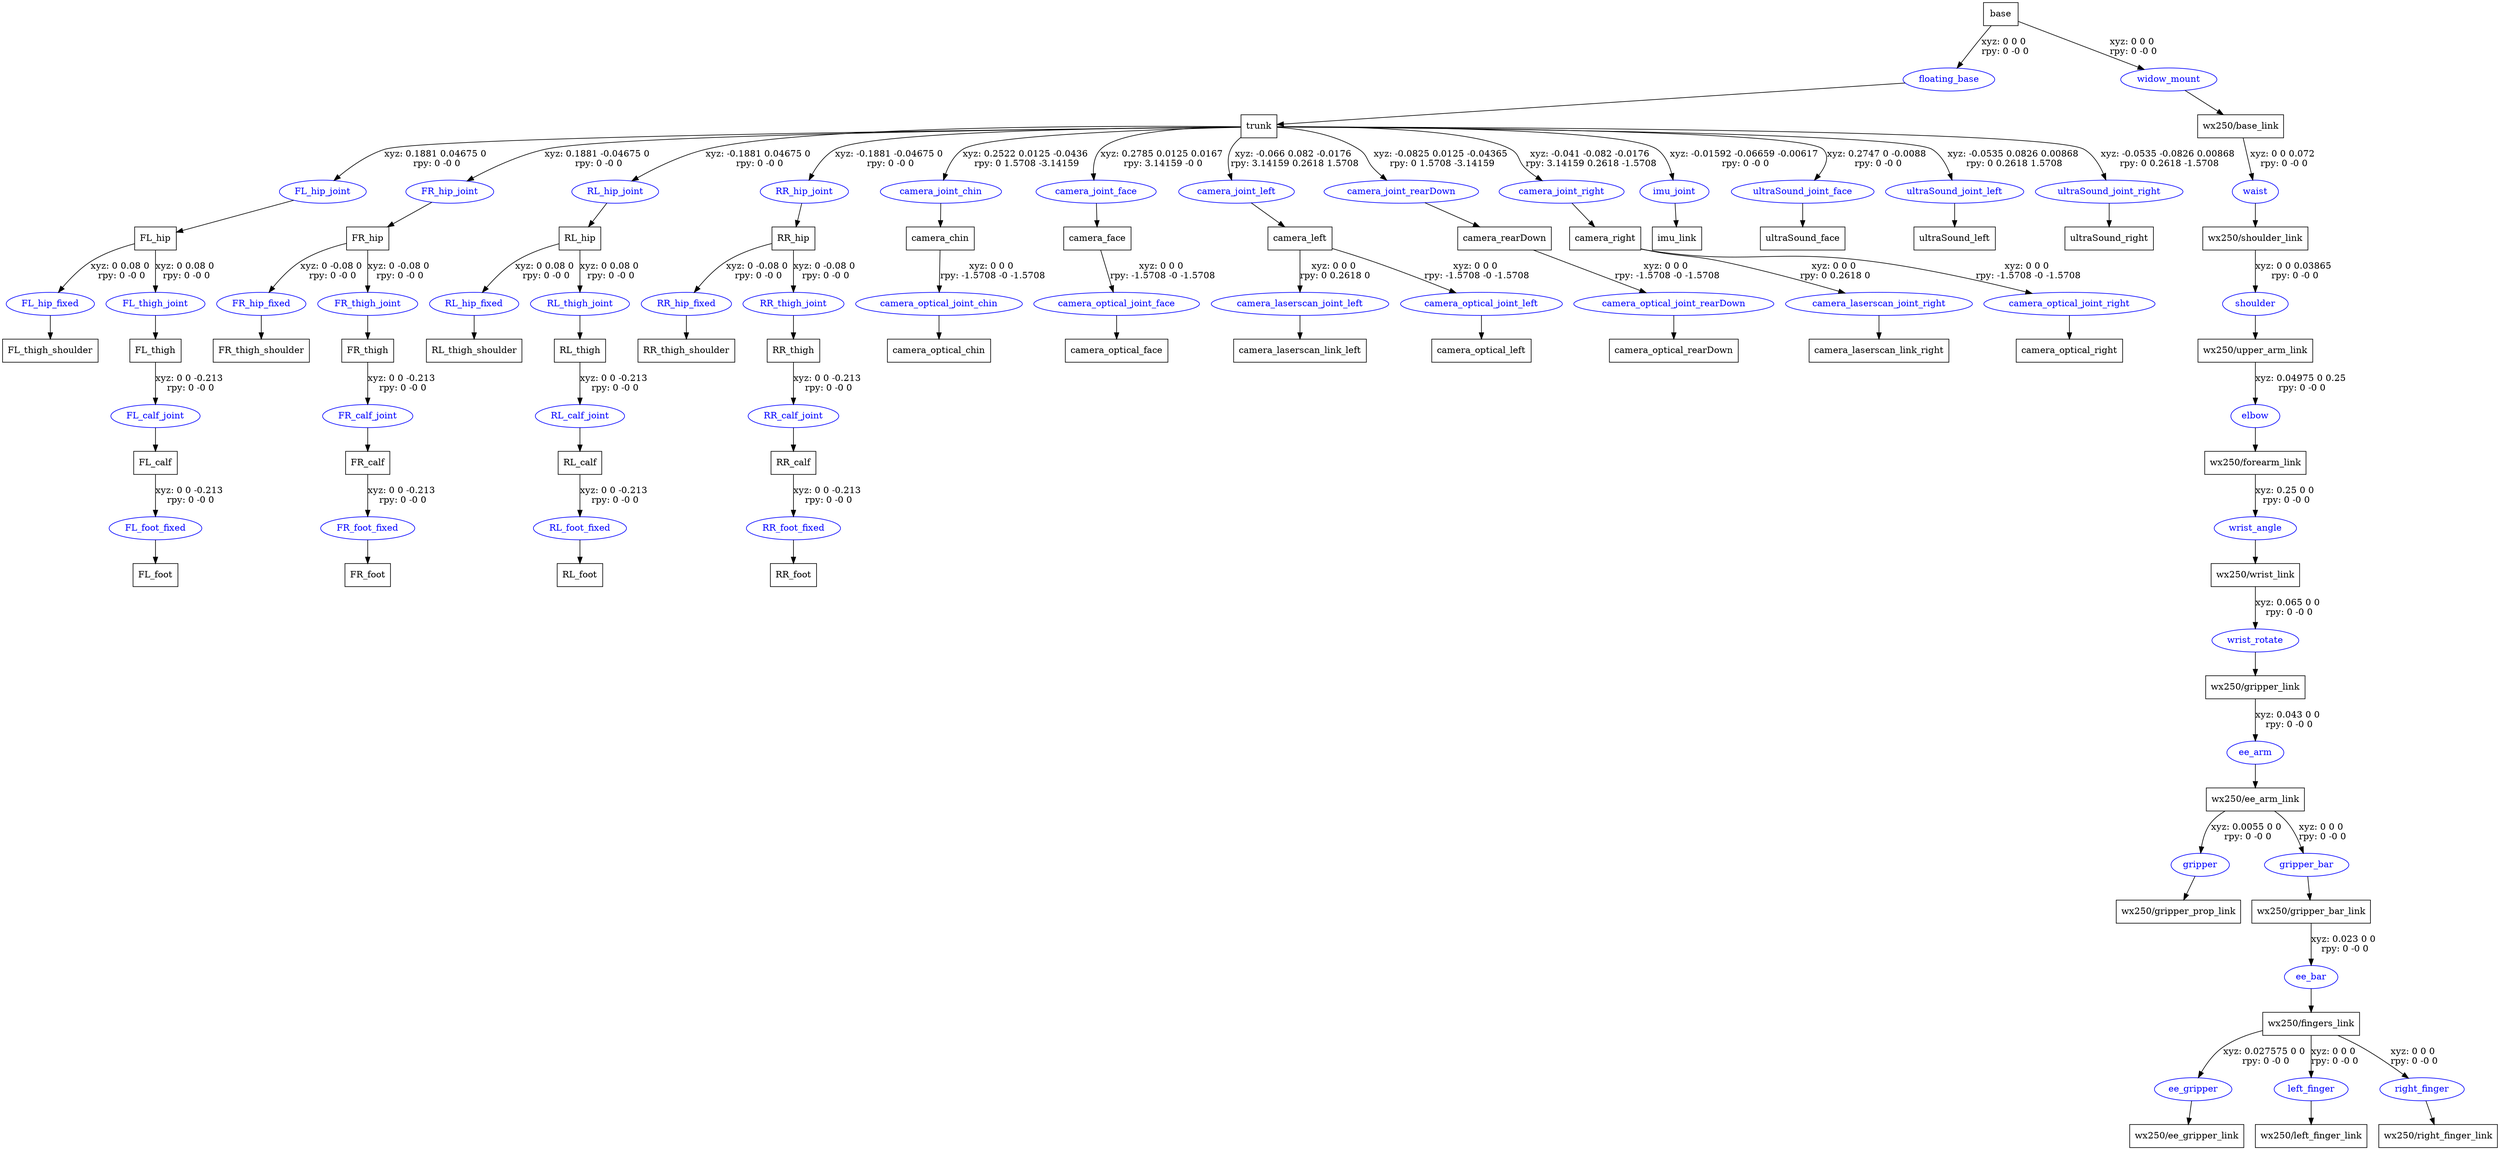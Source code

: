 digraph G {
node [shape=box];
"base" [label="base"];
"trunk" [label="trunk"];
"FL_hip" [label="FL_hip"];
"FL_thigh_shoulder" [label="FL_thigh_shoulder"];
"FL_thigh" [label="FL_thigh"];
"FL_calf" [label="FL_calf"];
"FL_foot" [label="FL_foot"];
"FR_hip" [label="FR_hip"];
"FR_thigh_shoulder" [label="FR_thigh_shoulder"];
"FR_thigh" [label="FR_thigh"];
"FR_calf" [label="FR_calf"];
"FR_foot" [label="FR_foot"];
"RL_hip" [label="RL_hip"];
"RL_thigh_shoulder" [label="RL_thigh_shoulder"];
"RL_thigh" [label="RL_thigh"];
"RL_calf" [label="RL_calf"];
"RL_foot" [label="RL_foot"];
"RR_hip" [label="RR_hip"];
"RR_thigh_shoulder" [label="RR_thigh_shoulder"];
"RR_thigh" [label="RR_thigh"];
"RR_calf" [label="RR_calf"];
"RR_foot" [label="RR_foot"];
"camera_chin" [label="camera_chin"];
"camera_optical_chin" [label="camera_optical_chin"];
"camera_face" [label="camera_face"];
"camera_optical_face" [label="camera_optical_face"];
"camera_left" [label="camera_left"];
"camera_laserscan_link_left" [label="camera_laserscan_link_left"];
"camera_optical_left" [label="camera_optical_left"];
"camera_rearDown" [label="camera_rearDown"];
"camera_optical_rearDown" [label="camera_optical_rearDown"];
"camera_right" [label="camera_right"];
"camera_laserscan_link_right" [label="camera_laserscan_link_right"];
"camera_optical_right" [label="camera_optical_right"];
"imu_link" [label="imu_link"];
"ultraSound_face" [label="ultraSound_face"];
"ultraSound_left" [label="ultraSound_left"];
"ultraSound_right" [label="ultraSound_right"];
"wx250/base_link" [label="wx250/base_link"];
"wx250/shoulder_link" [label="wx250/shoulder_link"];
"wx250/upper_arm_link" [label="wx250/upper_arm_link"];
"wx250/forearm_link" [label="wx250/forearm_link"];
"wx250/wrist_link" [label="wx250/wrist_link"];
"wx250/gripper_link" [label="wx250/gripper_link"];
"wx250/ee_arm_link" [label="wx250/ee_arm_link"];
"wx250/gripper_prop_link" [label="wx250/gripper_prop_link"];
"wx250/gripper_bar_link" [label="wx250/gripper_bar_link"];
"wx250/fingers_link" [label="wx250/fingers_link"];
"wx250/ee_gripper_link" [label="wx250/ee_gripper_link"];
"wx250/left_finger_link" [label="wx250/left_finger_link"];
"wx250/right_finger_link" [label="wx250/right_finger_link"];
node [shape=ellipse, color=blue, fontcolor=blue];
"base" -> "floating_base" [label="xyz: 0 0 0 \nrpy: 0 -0 0"]
"floating_base" -> "trunk"
"trunk" -> "FL_hip_joint" [label="xyz: 0.1881 0.04675 0 \nrpy: 0 -0 0"]
"FL_hip_joint" -> "FL_hip"
"FL_hip" -> "FL_hip_fixed" [label="xyz: 0 0.08 0 \nrpy: 0 -0 0"]
"FL_hip_fixed" -> "FL_thigh_shoulder"
"FL_hip" -> "FL_thigh_joint" [label="xyz: 0 0.08 0 \nrpy: 0 -0 0"]
"FL_thigh_joint" -> "FL_thigh"
"FL_thigh" -> "FL_calf_joint" [label="xyz: 0 0 -0.213 \nrpy: 0 -0 0"]
"FL_calf_joint" -> "FL_calf"
"FL_calf" -> "FL_foot_fixed" [label="xyz: 0 0 -0.213 \nrpy: 0 -0 0"]
"FL_foot_fixed" -> "FL_foot"
"trunk" -> "FR_hip_joint" [label="xyz: 0.1881 -0.04675 0 \nrpy: 0 -0 0"]
"FR_hip_joint" -> "FR_hip"
"FR_hip" -> "FR_hip_fixed" [label="xyz: 0 -0.08 0 \nrpy: 0 -0 0"]
"FR_hip_fixed" -> "FR_thigh_shoulder"
"FR_hip" -> "FR_thigh_joint" [label="xyz: 0 -0.08 0 \nrpy: 0 -0 0"]
"FR_thigh_joint" -> "FR_thigh"
"FR_thigh" -> "FR_calf_joint" [label="xyz: 0 0 -0.213 \nrpy: 0 -0 0"]
"FR_calf_joint" -> "FR_calf"
"FR_calf" -> "FR_foot_fixed" [label="xyz: 0 0 -0.213 \nrpy: 0 -0 0"]
"FR_foot_fixed" -> "FR_foot"
"trunk" -> "RL_hip_joint" [label="xyz: -0.1881 0.04675 0 \nrpy: 0 -0 0"]
"RL_hip_joint" -> "RL_hip"
"RL_hip" -> "RL_hip_fixed" [label="xyz: 0 0.08 0 \nrpy: 0 -0 0"]
"RL_hip_fixed" -> "RL_thigh_shoulder"
"RL_hip" -> "RL_thigh_joint" [label="xyz: 0 0.08 0 \nrpy: 0 -0 0"]
"RL_thigh_joint" -> "RL_thigh"
"RL_thigh" -> "RL_calf_joint" [label="xyz: 0 0 -0.213 \nrpy: 0 -0 0"]
"RL_calf_joint" -> "RL_calf"
"RL_calf" -> "RL_foot_fixed" [label="xyz: 0 0 -0.213 \nrpy: 0 -0 0"]
"RL_foot_fixed" -> "RL_foot"
"trunk" -> "RR_hip_joint" [label="xyz: -0.1881 -0.04675 0 \nrpy: 0 -0 0"]
"RR_hip_joint" -> "RR_hip"
"RR_hip" -> "RR_hip_fixed" [label="xyz: 0 -0.08 0 \nrpy: 0 -0 0"]
"RR_hip_fixed" -> "RR_thigh_shoulder"
"RR_hip" -> "RR_thigh_joint" [label="xyz: 0 -0.08 0 \nrpy: 0 -0 0"]
"RR_thigh_joint" -> "RR_thigh"
"RR_thigh" -> "RR_calf_joint" [label="xyz: 0 0 -0.213 \nrpy: 0 -0 0"]
"RR_calf_joint" -> "RR_calf"
"RR_calf" -> "RR_foot_fixed" [label="xyz: 0 0 -0.213 \nrpy: 0 -0 0"]
"RR_foot_fixed" -> "RR_foot"
"trunk" -> "camera_joint_chin" [label="xyz: 0.2522 0.0125 -0.0436 \nrpy: 0 1.5708 -3.14159"]
"camera_joint_chin" -> "camera_chin"
"camera_chin" -> "camera_optical_joint_chin" [label="xyz: 0 0 0 \nrpy: -1.5708 -0 -1.5708"]
"camera_optical_joint_chin" -> "camera_optical_chin"
"trunk" -> "camera_joint_face" [label="xyz: 0.2785 0.0125 0.0167 \nrpy: 3.14159 -0 0"]
"camera_joint_face" -> "camera_face"
"camera_face" -> "camera_optical_joint_face" [label="xyz: 0 0 0 \nrpy: -1.5708 -0 -1.5708"]
"camera_optical_joint_face" -> "camera_optical_face"
"trunk" -> "camera_joint_left" [label="xyz: -0.066 0.082 -0.0176 \nrpy: 3.14159 0.2618 1.5708"]
"camera_joint_left" -> "camera_left"
"camera_left" -> "camera_laserscan_joint_left" [label="xyz: 0 0 0 \nrpy: 0 0.2618 0"]
"camera_laserscan_joint_left" -> "camera_laserscan_link_left"
"camera_left" -> "camera_optical_joint_left" [label="xyz: 0 0 0 \nrpy: -1.5708 -0 -1.5708"]
"camera_optical_joint_left" -> "camera_optical_left"
"trunk" -> "camera_joint_rearDown" [label="xyz: -0.0825 0.0125 -0.04365 \nrpy: 0 1.5708 -3.14159"]
"camera_joint_rearDown" -> "camera_rearDown"
"camera_rearDown" -> "camera_optical_joint_rearDown" [label="xyz: 0 0 0 \nrpy: -1.5708 -0 -1.5708"]
"camera_optical_joint_rearDown" -> "camera_optical_rearDown"
"trunk" -> "camera_joint_right" [label="xyz: -0.041 -0.082 -0.0176 \nrpy: 3.14159 0.2618 -1.5708"]
"camera_joint_right" -> "camera_right"
"camera_right" -> "camera_laserscan_joint_right" [label="xyz: 0 0 0 \nrpy: 0 0.2618 0"]
"camera_laserscan_joint_right" -> "camera_laserscan_link_right"
"camera_right" -> "camera_optical_joint_right" [label="xyz: 0 0 0 \nrpy: -1.5708 -0 -1.5708"]
"camera_optical_joint_right" -> "camera_optical_right"
"trunk" -> "imu_joint" [label="xyz: -0.01592 -0.06659 -0.00617 \nrpy: 0 -0 0"]
"imu_joint" -> "imu_link"
"trunk" -> "ultraSound_joint_face" [label="xyz: 0.2747 0 -0.0088 \nrpy: 0 -0 0"]
"ultraSound_joint_face" -> "ultraSound_face"
"trunk" -> "ultraSound_joint_left" [label="xyz: -0.0535 0.0826 0.00868 \nrpy: 0 0.2618 1.5708"]
"ultraSound_joint_left" -> "ultraSound_left"
"trunk" -> "ultraSound_joint_right" [label="xyz: -0.0535 -0.0826 0.00868 \nrpy: 0 0.2618 -1.5708"]
"ultraSound_joint_right" -> "ultraSound_right"
"base" -> "widow_mount" [label="xyz: 0 0 0 \nrpy: 0 -0 0"]
"widow_mount" -> "wx250/base_link"
"wx250/base_link" -> "waist" [label="xyz: 0 0 0.072 \nrpy: 0 -0 0"]
"waist" -> "wx250/shoulder_link"
"wx250/shoulder_link" -> "shoulder" [label="xyz: 0 0 0.03865 \nrpy: 0 -0 0"]
"shoulder" -> "wx250/upper_arm_link"
"wx250/upper_arm_link" -> "elbow" [label="xyz: 0.04975 0 0.25 \nrpy: 0 -0 0"]
"elbow" -> "wx250/forearm_link"
"wx250/forearm_link" -> "wrist_angle" [label="xyz: 0.25 0 0 \nrpy: 0 -0 0"]
"wrist_angle" -> "wx250/wrist_link"
"wx250/wrist_link" -> "wrist_rotate" [label="xyz: 0.065 0 0 \nrpy: 0 -0 0"]
"wrist_rotate" -> "wx250/gripper_link"
"wx250/gripper_link" -> "ee_arm" [label="xyz: 0.043 0 0 \nrpy: 0 -0 0"]
"ee_arm" -> "wx250/ee_arm_link"
"wx250/ee_arm_link" -> "gripper" [label="xyz: 0.0055 0 0 \nrpy: 0 -0 0"]
"gripper" -> "wx250/gripper_prop_link"
"wx250/ee_arm_link" -> "gripper_bar" [label="xyz: 0 0 0 \nrpy: 0 -0 0"]
"gripper_bar" -> "wx250/gripper_bar_link"
"wx250/gripper_bar_link" -> "ee_bar" [label="xyz: 0.023 0 0 \nrpy: 0 -0 0"]
"ee_bar" -> "wx250/fingers_link"
"wx250/fingers_link" -> "ee_gripper" [label="xyz: 0.027575 0 0 \nrpy: 0 -0 0"]
"ee_gripper" -> "wx250/ee_gripper_link"
"wx250/fingers_link" -> "left_finger" [label="xyz: 0 0 0 \nrpy: 0 -0 0"]
"left_finger" -> "wx250/left_finger_link"
"wx250/fingers_link" -> "right_finger" [label="xyz: 0 0 0 \nrpy: 0 -0 0"]
"right_finger" -> "wx250/right_finger_link"
}
